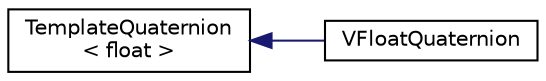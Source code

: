 digraph "Graphical Class Hierarchy"
{
  edge [fontname="Helvetica",fontsize="10",labelfontname="Helvetica",labelfontsize="10"];
  node [fontname="Helvetica",fontsize="10",shape=record];
  rankdir="LR";
  Node1 [label="TemplateQuaternion\l\< float \>",height=0.2,width=0.4,color="black", fillcolor="white", style="filled",URL="$class_template_quaternion.html"];
  Node1 -> Node2 [dir="back",color="midnightblue",fontsize="10",style="solid",fontname="Helvetica"];
  Node2 [label="VFloatQuaternion",height=0.2,width=0.4,color="black", fillcolor="white", style="filled",URL="$class_v_float_quaternion.html"];
}
